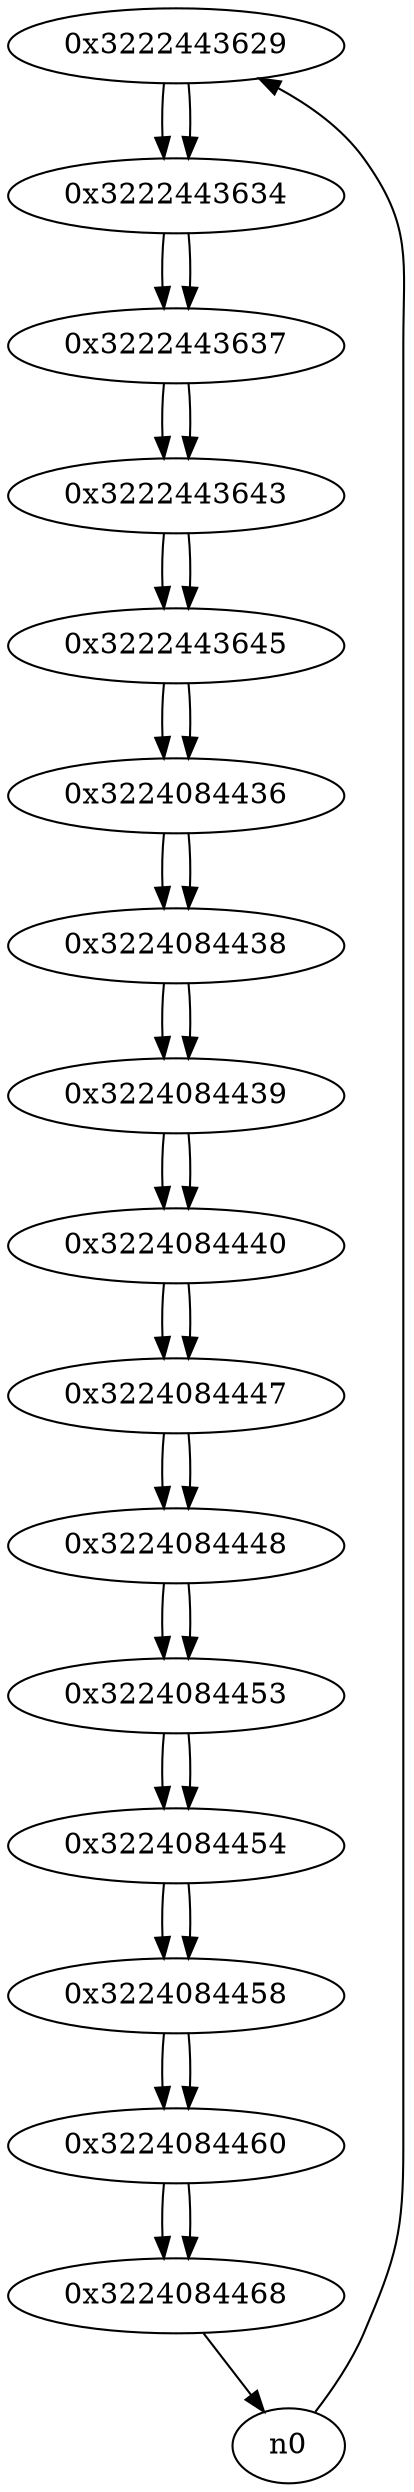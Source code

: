 digraph G{
/* nodes */
  n1 [label="0x3222443629"]
  n2 [label="0x3222443634"]
  n3 [label="0x3222443637"]
  n4 [label="0x3222443643"]
  n5 [label="0x3222443645"]
  n6 [label="0x3224084436"]
  n7 [label="0x3224084438"]
  n8 [label="0x3224084439"]
  n9 [label="0x3224084440"]
  n10 [label="0x3224084447"]
  n11 [label="0x3224084448"]
  n12 [label="0x3224084453"]
  n13 [label="0x3224084454"]
  n14 [label="0x3224084458"]
  n15 [label="0x3224084460"]
  n16 [label="0x3224084468"]
/* edges */
n1 -> n2;
n0 -> n1;
n2 -> n3;
n1 -> n2;
n3 -> n4;
n2 -> n3;
n4 -> n5;
n3 -> n4;
n5 -> n6;
n4 -> n5;
n6 -> n7;
n5 -> n6;
n7 -> n8;
n6 -> n7;
n8 -> n9;
n7 -> n8;
n9 -> n10;
n8 -> n9;
n10 -> n11;
n9 -> n10;
n11 -> n12;
n10 -> n11;
n12 -> n13;
n11 -> n12;
n13 -> n14;
n12 -> n13;
n14 -> n15;
n13 -> n14;
n15 -> n16;
n14 -> n15;
n16 -> n0;
n15 -> n16;
}
